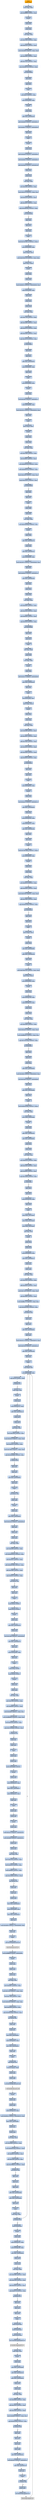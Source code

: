 digraph G {
node[shape=rectangle,style=filled,fillcolor=lightsteelblue,color=lightsteelblue]
bgcolor="transparent"
a0x00456ba1pushl_ebp[label="start\npushl %ebp",color="lightgrey",fillcolor="orange"];
a0x00456ba2movl_esp_ebp[label="0x00456ba2\nmovl %esp, %ebp"];
a0x00456ba4andl_0xfffffff8UINT8_esp[label="0x00456ba4\nandl $0xfffffff8<UINT8>, %esp"];
a0x00456ba7pushfl_[label="0x00456ba7\npushfl "];
a0x00456ba8pushl_ecx[label="0x00456ba8\npushl %ecx"];
a0x00456ba9pushl_eax[label="0x00456ba9\npushl %eax"];
a0x00456baaxorl_eax_eax[label="0x00456baa\nxorl %eax, %eax"];
a0x00456bacmovl_0x7593UINT32_eax[label="0x00456bac\nmovl $0x7593<UINT32>, %eax"];
a0x00456bb1subl_0x61a0UINT32_eax[label="0x00456bb1\nsubl $0x61a0<UINT32>, %eax"];
a0x00456bb6imull_0x4d96UINT32_eax_eax[label="0x00456bb6\nimull $0x4d96<UINT32>, %eax, %eax"];
a0x00456bbcsubl_0x5360UINT32_eax[label="0x00456bbc\nsubl $0x5360<UINT32>, %eax"];
a0x00456bc1addl_0x731bUINT32_eax[label="0x00456bc1\naddl $0x731b<UINT32>, %eax"];
a0x00456bc6cmpl_0x60bf71dUINT32_eax[label="0x00456bc6\ncmpl $0x60bf71d<UINT32>, %eax"];
a0x00456bcbjne_0x00456be2[label="0x00456bcb\njne 0x00456be2"];
a0x00456be2popl_eax[label="0x00456be2\npopl %eax"];
a0x00456be3popl_ecx[label="0x00456be3\npopl %ecx"];
a0x00456be4popfl_[label="0x00456be4\npopfl "];
a0x00456be5subl_0xacUINT32_esp[label="0x00456be5\nsubl $0xac<UINT32>, %esp"];
a0x00456bebmovl_0x0045d0e4_eax[label="0x00456beb\nmovl 0x0045d0e4, %eax"];
a0x00456bf0pushfl_[label="0x00456bf0\npushfl "];
a0x00456bf1pushl_eax[label="0x00456bf1\npushl %eax"];
a0x00456bf2addl_eax_0x0045b1f0[label="0x00456bf2\naddl %eax, 0x0045b1f0"];
a0x00456bf8addl_0x6e68UINT32_0x0045b014[label="0x00456bf8\naddl $0x6e68<UINT32>, 0x0045b014"];
a0x00456c02subl_0x6827UINT32_0x0045b058[label="0x00456c02\nsubl $0x6827<UINT32>, 0x0045b058"];
a0x00456c0cpopl_eax[label="0x00456c0c\npopl %eax"];
a0x00456c0dpopfl_[label="0x00456c0d\npopfl "];
a0x00456c0epushfl_[label="0x00456c0e\npushfl "];
a0x00456c0fpushl_eax[label="0x00456c0f\npushl %eax"];
a0x00456c10addl_0x6a3bUINT32_0x0045b0e4[label="0x00456c10\naddl $0x6a3b<UINT32>, 0x0045b0e4"];
a0x00456c1aaddl_0x59b1UINT32_0x0045b0c0[label="0x00456c1a\naddl $0x59b1<UINT32>, 0x0045b0c0"];
a0x00456c24addl_0x28e6UINT32_0x0045b188[label="0x00456c24\naddl $0x28e6<UINT32>, 0x0045b188"];
a0x00456c2epushl_ecx[label="0x00456c2e\npushl %ecx"];
a0x00456c2fpushl_eax[label="0x00456c2f\npushl %eax"];
a0x00456c30xorl_eax_eax[label="0x00456c30\nxorl %eax, %eax"];
a0x00456c32movl_0x19f2UINT32_eax[label="0x00456c32\nmovl $0x19f2<UINT32>, %eax"];
a0x00456c37imull_0x207fUINT32_eax_eax[label="0x00456c37\nimull $0x207f<UINT32>, %eax, %eax"];
a0x00456c3dsubl_0x2a1fUINT32_eax[label="0x00456c3d\nsubl $0x2a1f<UINT32>, %eax"];
a0x00456c42addl_0x1b87UINT32_eax[label="0x00456c42\naddl $0x1b87<UINT32>, %eax"];
a0x00456c47cmpl_0x34b0c6dUINT32_eax[label="0x00456c47\ncmpl $0x34b0c6d<UINT32>, %eax"];
a0x00456c4cjae_0x00456c80[label="0x00456c4c\njae 0x00456c80"];
a0x00456c80popl_eax[label="0x00456c80\npopl %eax"];
a0x00456c81popl_ecx[label="0x00456c81\npopl %ecx"];
a0x00456c82popl_eax[label="0x00456c82\npopl %eax"];
a0x00456c83popfl_[label="0x00456c83\npopfl "];
a0x00456c84addl_0x76576611UINT32_eax_[label="0x00456c84\naddl $0x76576611<UINT32>, (%eax)"];
a0x00456c8amovl_0x0045d0e4_eax[label="0x00456c8a\nmovl 0x0045d0e4, %eax"];
a0x00456c8fmovl_eax__ecx[label="0x00456c8f\nmovl (%eax), %ecx"];
a0x00456c91imull_0x87692124UINT32_ecx_ecx[label="0x00456c91\nimull $0x87692124<UINT32>, %ecx, %ecx"];
a0x00456c97movl_ecx_eax_[label="0x00456c97\nmovl %ecx, (%eax)"];
a0x00456c99pushfl_[label="0x00456c99\npushfl "];
a0x00456c9apushl_eax[label="0x00456c9a\npushl %eax"];
a0x00456c9bpushl_eax[label="0x00456c9b\npushl %eax"];
a0x00456c9cimull_0x6623UINT32_0x0045b038_eax[label="0x00456c9c\nimull $0x6623<UINT32>, 0x0045b038, %eax"];
a0x00456ca6imull_0x0045b0f4_eax[label="0x00456ca6\nimull 0x0045b0f4, %eax"];
a0x00456cadpopl_eax[label="0x00456cad\npopl %eax"];
a0x00456caepushl_ecx[label="0x00456cae\npushl %ecx"];
a0x00456cafpushl_eax[label="0x00456caf\npushl %eax"];
a0x00456cb0xorl_eax_eax[label="0x00456cb0\nxorl %eax, %eax"];
a0x00456cb2movl_0x77f4UINT32_eax[label="0x00456cb2\nmovl $0x77f4<UINT32>, %eax"];
a0x00456cb7addl_0x2a6bUINT32_eax[label="0x00456cb7\naddl $0x2a6b<UINT32>, %eax"];
a0x00456cbcaddl_0x5079UINT32_eax[label="0x00456cbc\naddl $0x5079<UINT32>, %eax"];
a0x00456cc1addl_0x529dUINT32_eax[label="0x00456cc1\naddl $0x529d<UINT32>, %eax"];
a0x00456cc6cmpl_0x15575UINT32_eax[label="0x00456cc6\ncmpl $0x15575<UINT32>, %eax"];
a0x00456ccbjl_0x00456d00[label="0x00456ccb\njl 0x00456d00"];
a0x00456d00popl_eax[label="0x00456d00\npopl %eax"];
a0x00456d01popl_ecx[label="0x00456d01\npopl %ecx"];
a0x00456d02addl_eax_0x0045b034[label="0x00456d02\naddl %eax, 0x0045b034"];
a0x00456d08imull_0x0045b0fc_eax[label="0x00456d08\nimull 0x0045b0fc, %eax"];
a0x00456d0fpopl_eax[label="0x00456d0f\npopl %eax"];
a0x00456d10popfl_[label="0x00456d10\npopfl "];
a0x00456d11movl_0x0045d0e4_ecx[label="0x00456d11\nmovl 0x0045d0e4, %ecx"];
a0x00456d17pushfl_[label="0x00456d17\npushfl "];
a0x00456d18pushl_eax[label="0x00456d18\npushl %eax"];
a0x00456d19subl_0x25f5UINT32_0x0045b1c4[label="0x00456d19\nsubl $0x25f5<UINT32>, 0x0045b1c4"];
a0x00456d23imull_0x0045b09c_eax[label="0x00456d23\nimull 0x0045b09c, %eax"];
a0x00456d2aimull_0x2022UINT32_0x0045b020_eax[label="0x00456d2a\nimull $0x2022<UINT32>, 0x0045b020, %eax"];
a0x00456d34popl_eax[label="0x00456d34\npopl %eax"];
a0x00456d35popfl_[label="0x00456d35\npopfl "];
a0x00456d36movl_ecx__eax[label="0x00456d36\nmovl (%ecx), %eax"];
a0x00456d38pushfl_[label="0x00456d38\npushfl "];
a0x00456d39pushl_ecx[label="0x00456d39\npushl %ecx"];
a0x00456d3apushl_eax[label="0x00456d3a\npushl %eax"];
a0x00456d3bxorl_eax_eax[label="0x00456d3b\nxorl %eax, %eax"];
a0x00456d3dmovl_0x74b6UINT32_eax[label="0x00456d3d\nmovl $0x74b6<UINT32>, %eax"];
a0x00456d42subl_0x5f8cUINT32_eax[label="0x00456d42\nsubl $0x5f8c<UINT32>, %eax"];
a0x00456d47subl_0x800015ceUINT32_eax[label="0x00456d47\nsubl $0x800015ce<UINT32>, %eax"];
a0x00456d4caddl_0x80000153UINT32_eax[label="0x00456d4c\naddl $0x80000153<UINT32>, %eax"];
a0x00456d51imull_0x41f9UINT32_eax_eax[label="0x00456d51\nimull $0x41f9<UINT32>, %eax, %eax"];
a0x00456d57cmpl_0x2d1937UINT32_eax[label="0x00456d57\ncmpl $0x2d1937<UINT32>, %eax"];
a0x00456d5cjle_0x00456d85[label="0x00456d5c\njle 0x00456d85"];
a0x00456d85popl_eax[label="0x00456d85\npopl %eax"];
a0x00456d86popl_ecx[label="0x00456d86\npopl %ecx"];
a0x00456d87popfl_[label="0x00456d87\npopfl "];
a0x00456d88pushl_ebx[label="0x00456d88\npushl %ebx"];
a0x00456d89pushl_esi[label="0x00456d89\npushl %esi"];
a0x00456d8axorl_edx_edx[label="0x00456d8a\nxorl %edx, %edx"];
a0x00456d8cmovl_0x32443564UINT32_esi[label="0x00456d8c\nmovl $0x32443564<UINT32>, %esi"];
a0x00456d91pushfl_[label="0x00456d91\npushfl "];
a0x00456d92pushl_eax[label="0x00456d92\npushl %eax"];
a0x00456d93subl_eax_0x0045b178[label="0x00456d93\nsubl %eax, 0x0045b178"];
a0x00456d99pushl_eax[label="0x00456d99\npushl %eax"];
a0x00456d9asubl_eax_0x0045b14c[label="0x00456d9a\nsubl %eax, 0x0045b14c"];
a0x00456da0imull_0x0045b0f0_eax[label="0x00456da0\nimull 0x0045b0f0, %eax"];
a0x00456da7imull_0x2597UINT32_0x0045b0a8_eax[label="0x00456da7\nimull $0x2597<UINT32>, 0x0045b0a8, %eax"];
a0x00456db1popl_eax[label="0x00456db1\npopl %eax"];
a0x00456db2addl_0x604cUINT32_0x0045b1e4[label="0x00456db2\naddl $0x604c<UINT32>, 0x0045b1e4"];
a0x00456dbcsubl_eax_0x0045b1b8[label="0x00456dbc\nsubl %eax, 0x0045b1b8"];
a0x00456dc2popl_eax[label="0x00456dc2\npopl %eax"];
a0x00456dc3pushl_ecx[label="0x00456dc3\npushl %ecx"];
a0x00456dc4pushl_eax[label="0x00456dc4\npushl %eax"];
a0x00456dc5xorl_eax_eax[label="0x00456dc5\nxorl %eax, %eax"];
a0x00456dc7movl_0x5e92UINT32_eax[label="0x00456dc7\nmovl $0x5e92<UINT32>, %eax"];
a0x00456dccaddl_0x424eUINT32_eax[label="0x00456dcc\naddl $0x424e<UINT32>, %eax"];
a0x00456dd1subl_0x6cbbUINT32_eax[label="0x00456dd1\nsubl $0x6cbb<UINT32>, %eax"];
a0x00456dd6cmpl_0x3425UINT32_eax[label="0x00456dd6\ncmpl $0x3425<UINT32>, %eax"];
a0x00456ddbjae_0x00456df9[label="0x00456ddb\njae 0x00456df9"];
a0x00456df9popl_eax[label="0x00456df9\npopl %eax"];
a0x00456dfapopl_ecx[label="0x00456dfa\npopl %ecx"];
a0x00456dfbpopfl_[label="0x00456dfb\npopfl "];
a0x00456dfcdivl_esi_eax[label="0x00456dfc\ndivl %esi, %eax"];
a0x00456dfepushl_edi[label="0x00456dfe\npushl %edi"];
a0x00456dffxorl_ebx_ebx[label="0x00456dff\nxorl %ebx, %ebx"];
a0x00456e01pushfl_[label="0x00456e01\npushfl "];
a0x00456e02pushl_eax[label="0x00456e02\npushl %eax"];
a0x00456e03addl_0x45c7UINT32_0x0045b098[label="0x00456e03\naddl $0x45c7<UINT32>, 0x0045b098"];
a0x00456e0dsubl_eax_0x0045b1f0[label="0x00456e0d\nsubl %eax, 0x0045b1f0"];
a0x00456e13popl_eax[label="0x00456e13\npopl %eax"];
a0x00456e14popfl_[label="0x00456e14\npopfl "];
a0x00456e15leal_0x44esp__edi[label="0x00456e15\nleal 0x44(%esp), %edi"];
a0x00456e19movl_eax_ecx_[label="0x00456e19\nmovl %eax, (%ecx)"];
a0x00456e1bpushfl_[label="0x00456e1b\npushfl "];
a0x00456e1cpushl_ecx[label="0x00456e1c\npushl %ecx"];
a0x00456e1dpushl_eax[label="0x00456e1d\npushl %eax"];
a0x00456e1exorl_eax_eax[label="0x00456e1e\nxorl %eax, %eax"];
a0x00456e20movl_0x50ffUINT32_eax[label="0x00456e20\nmovl $0x50ff<UINT32>, %eax"];
a0x00456e25subl_0x1881UINT32_eax[label="0x00456e25\nsubl $0x1881<UINT32>, %eax"];
a0x00456e2aaddl_0x70beUINT32_eax[label="0x00456e2a\naddl $0x70be<UINT32>, %eax"];
a0x00456e2fsubl_0x3a53UINT32_eax[label="0x00456e2f\nsubl $0x3a53<UINT32>, %eax"];
a0x00456e34subl_0x35bbUINT32_eax[label="0x00456e34\nsubl $0x35bb<UINT32>, %eax"];
a0x00456e39cmpl_0x392eUINT32_eax[label="0x00456e39\ncmpl $0x392e<UINT32>, %eax"];
a0x00456e3eje_0x00456e63[label="0x00456e3e\nje 0x00456e63"];
a0x00456e63popl_eax[label="0x00456e63\npopl %eax"];
a0x00456e64popl_ecx[label="0x00456e64\npopl %ecx"];
a0x00456e65popfl_[label="0x00456e65\npopfl "];
a0x00456e66movl_0x0045d0e4_eax[label="0x00456e66\nmovl 0x0045d0e4, %eax"];
a0x00456e6bpushfl_[label="0x00456e6b\npushfl "];
a0x00456e6cpushl_eax[label="0x00456e6c\npushl %eax"];
a0x00456e6dsubl_0x4ac2UINT32_0x0045b124[label="0x00456e6d\nsubl $0x4ac2<UINT32>, 0x0045b124"];
a0x00456e77subl_eax_0x0045b028[label="0x00456e77\nsubl %eax, 0x0045b028"];
a0x00456e7dpushl_eax[label="0x00456e7d\npushl %eax"];
a0x00456e7eimull_0x0045b180_eax[label="0x00456e7e\nimull 0x0045b180, %eax"];
a0x00456e85imull_0x0045b12c_eax[label="0x00456e85\nimull 0x0045b12c, %eax"];
a0x00456e8csubl_eax_0x0045b180[label="0x00456e8c\nsubl %eax, 0x0045b180"];
a0x00456e92popl_eax[label="0x00456e92\npopl %eax"];
a0x00456e93popl_eax[label="0x00456e93\npopl %eax"];
a0x00456e94popfl_[label="0x00456e94\npopfl "];
a0x00456e95addl_0x789788baUINT32_eax_[label="0x00456e95\naddl $0x789788ba<UINT32>, (%eax)"];
a0x00456e9bmovl_0x0045d0e4_eax[label="0x00456e9b\nmovl 0x0045d0e4, %eax"];
a0x00456ea0pushfl_[label="0x00456ea0\npushfl "];
a0x00456ea1pushl_ecx[label="0x00456ea1\npushl %ecx"];
a0x00456ea2pushl_eax[label="0x00456ea2\npushl %eax"];
a0x00456ea3xorl_eax_eax[label="0x00456ea3\nxorl %eax, %eax"];
a0x00456ea5movl_0x5814UINT32_eax[label="0x00456ea5\nmovl $0x5814<UINT32>, %eax"];
a0x00456eaaaddl_0x5e4bUINT32_eax[label="0x00456eaa\naddl $0x5e4b<UINT32>, %eax"];
a0x00456eafimull_0x6786UINT32_eax_eax[label="0x00456eaf\nimull $0x6786<UINT32>, %eax, %eax"];
a0x00456eb5addl_0x708aUINT32_eax[label="0x00456eb5\naddl $0x708a<UINT32>, %eax"];
a0x00456ebacmpl_0x49c01f44UINT32_eax[label="0x00456eba\ncmpl $0x49c01f44<UINT32>, %eax"];
a0x00456ebfjle_0x00456ef6[label="0x00456ebf\njle 0x00456ef6"];
a0x00456ef6popl_eax[label="0x00456ef6\npopl %eax"];
a0x00456ef7popl_ecx[label="0x00456ef7\npopl %ecx"];
a0x00456ef8popfl_[label="0x00456ef8\npopfl "];
a0x00456ef9movl_eax__ecx[label="0x00456ef9\nmovl (%eax), %ecx"];
a0x00456efbpushfl_[label="0x00456efb\npushfl "];
a0x00456efcpushl_eax[label="0x00456efc\npushl %eax"];
a0x00456efdsubl_eax_0x0045b080[label="0x00456efd\nsubl %eax, 0x0045b080"];
a0x00456f03addl_eax_0x0045b138[label="0x00456f03\naddl %eax, 0x0045b138"];
a0x00456f09popl_eax[label="0x00456f09\npopl %eax"];
a0x00456f0apopfl_[label="0x00456f0a\npopfl "];
a0x00456f0bimull_0xf7685765UINT32_ecx_ecx[label="0x00456f0b\nimull $0xf7685765<UINT32>, %ecx, %ecx"];
a0x00456f11movl_ecx_eax_[label="0x00456f11\nmovl %ecx, (%eax)"];
a0x00456f13movl_0x0045d0e4_eax[label="0x00456f13\nmovl 0x0045d0e4, %eax"];
a0x00456f18pushfl_[label="0x00456f18\npushfl "];
a0x00456f19pushl_eax[label="0x00456f19\npushl %eax"];
a0x00456f1aimull_0x0045b1d8_eax[label="0x00456f1a\nimull 0x0045b1d8, %eax"];
a0x00456f21imull_0x0045b178_eax[label="0x00456f21\nimull 0x0045b178, %eax"];
a0x00456f28pushl_ecx[label="0x00456f28\npushl %ecx"];
a0x00456f29pushl_eax[label="0x00456f29\npushl %eax"];
a0x00456f2axorl_eax_eax[label="0x00456f2a\nxorl %eax, %eax"];
a0x00456f2cmovl_0x1be6UINT32_eax[label="0x00456f2c\nmovl $0x1be6<UINT32>, %eax"];
a0x00456f31imull_0x5ea5UINT32_eax_eax[label="0x00456f31\nimull $0x5ea5<UINT32>, %eax, %eax"];
a0x00456f37imull_0xffffb65cUINT32_eax_eax[label="0x00456f37\nimull $0xffffb65c<UINT32>, %eax, %eax"];
a0x00456f3dcmpl_0x74c01e48UINT32_eax[label="0x00456f3d\ncmpl $0x74c01e48<UINT32>, %eax"];
a0x00456f42jb_0x00456f55[label="0x00456f42\njb 0x00456f55"];
a0x00456f55popl_eax[label="0x00456f55\npopl %eax"];
a0x00456f56popl_ecx[label="0x00456f56\npopl %ecx"];
a0x00456f57pushl_eax[label="0x00456f57\npushl %eax"];
a0x00456f58addl_eax_0x0045b0d4[label="0x00456f58\naddl %eax, 0x0045b0d4"];
a0x00456f5eimull_0x2fa6UINT32_0x0045b0c0_eax[label="0x00456f5e\nimull $0x2fa6<UINT32>, 0x0045b0c0, %eax"];
a0x00456f68subl_0x25adUINT32_0x0045b0d8[label="0x00456f68\nsubl $0x25ad<UINT32>, 0x0045b0d8"];
a0x00456f72popl_eax[label="0x00456f72\npopl %eax"];
a0x00456f73addl_eax_0x0045b060[label="0x00456f73\naddl %eax, 0x0045b060"];
a0x00456f79popl_eax[label="0x00456f79\npopl %eax"];
a0x00456f7apopfl_[label="0x00456f7a\npopfl "];
a0x00456f7baddl_0x96543266UINT32_eax_[label="0x00456f7b\naddl $0x96543266<UINT32>, (%eax)"];
a0x00456f81xorl_eax_eax[label="0x00456f81\nxorl %eax, %eax"];
a0x00456f83movl_ebx_0x40esp_[label="0x00456f83\nmovl %ebx, 0x40(%esp)"];
a0x00456f87pushfl_[label="0x00456f87\npushfl "];
a0x00456f88pushl_eax[label="0x00456f88\npushl %eax"];
a0x00456f89addl_eax_0x0045b19c[label="0x00456f89\naddl %eax, 0x0045b19c"];
a0x00456f8fsubl_eax_0x0045b00c[label="0x00456f8f\nsubl %eax, 0x0045b00c"];
a0x00456f95pushl_ecx[label="0x00456f95\npushl %ecx"];
a0x00456f96pushl_eax[label="0x00456f96\npushl %eax"];
a0x00456f97xorl_eax_eax[label="0x00456f97\nxorl %eax, %eax"];
a0x00456f99movl_0x8250UINT32_eax[label="0x00456f99\nmovl $0x8250<UINT32>, %eax"];
a0x00456f9eaddl_0x41beUINT32_eax[label="0x00456f9e\naddl $0x41be<UINT32>, %eax"];
a0x00456fa3addl_0x89fdUINT32_eax[label="0x00456fa3\naddl $0x89fd<UINT32>, %eax"];
a0x00456fa8cmpl_0x13e0bUINT32_eax[label="0x00456fa8\ncmpl $0x13e0b<UINT32>, %eax"];
a0x00456fadja_0x00456fe1[label="0x00456fad\nja 0x00456fe1"];
a0x00456fe1popl_eax[label="0x00456fe1\npopl %eax"];
a0x00456fe2popl_ecx[label="0x00456fe2\npopl %ecx"];
a0x00456fe3imull_0x0045b164_eax[label="0x00456fe3\nimull 0x0045b164, %eax"];
a0x00456feapopl_eax[label="0x00456fea\npopl %eax"];
a0x00456febpopfl_[label="0x00456feb\npopfl "];
a0x00456fecstosl_eax_es_edi_[label="0x00456fec\nstosl %eax, %es:(%edi)"];
a0x00456fedstosl_eax_es_edi_[label="0x00456fed\nstosl %eax, %es:(%edi)"];
a0x00456feestosl_eax_es_edi_[label="0x00456fee\nstosl %eax, %es:(%edi)"];
a0x00456fefxorl_esi_esi[label="0x00456fef\nxorl %esi, %esi"];
a0x00456ff1pushfl_[label="0x00456ff1\npushfl "];
a0x00456ff2pushl_eax[label="0x00456ff2\npushl %eax"];
a0x00456ff3pushl_eax[label="0x00456ff3\npushl %eax"];
a0x00456ff4imull_0x0045b018_eax[label="0x00456ff4\nimull 0x0045b018, %eax"];
a0x00456ffbsubl_eax_0x0045b1cc[label="0x00456ffb\nsubl %eax, 0x0045b1cc"];
a0x00457001pushl_ecx[label="0x00457001\npushl %ecx"];
a0x00457002pushl_eax[label="0x00457002\npushl %eax"];
a0x00457003xorl_eax_eax[label="0x00457003\nxorl %eax, %eax"];
a0x00457005movl_0x194cUINT32_eax[label="0x00457005\nmovl $0x194c<UINT32>, %eax"];
a0x0045700aaddl_0x403eUINT32_eax[label="0x0045700a\naddl $0x403e<UINT32>, %eax"];
a0x0045700fimull_0x7100UINT32_eax_eax[label="0x0045700f\nimull $0x7100<UINT32>, %eax, %eax"];
a0x00457015subl_0x19d0UINT32_eax[label="0x00457015\nsubl $0x19d0<UINT32>, %eax"];
a0x0045701aimull_0xffffcc77UINT32_eax_eax[label="0x0045701a\nimull $0xffffcc77<UINT32>, %eax, %eax"];
a0x00457020cmpl_0x30ea1650UINT32_eax[label="0x00457020\ncmpl $0x30ea1650<UINT32>, %eax"];
a0x00457025jbe_0x00457050[label="0x00457025\njbe 0x00457050"];
a0x00457050popl_eax[label="0x00457050\npopl %eax"];
a0x00457051popl_ecx[label="0x00457051\npopl %ecx"];
a0x00457052subl_eax_0x0045b034[label="0x00457052\nsubl %eax, 0x0045b034"];
a0x00457058popl_eax[label="0x00457058\npopl %eax"];
a0x00457059imull_0x4412UINT32_0x0045b070_eax[label="0x00457059\nimull $0x4412<UINT32>, 0x0045b070, %eax"];
a0x00457063addl_0x8764UINT32_0x0045b14c[label="0x00457063\naddl $0x8764<UINT32>, 0x0045b14c"];
a0x0045706dsubl_eax_0x0045b168[label="0x0045706d\nsubl %eax, 0x0045b168"];
a0x00457073popl_eax[label="0x00457073\npopl %eax"];
a0x00457074popfl_[label="0x00457074\npopfl "];
a0x00457075jmp_0x004575bd[label="0x00457075\njmp 0x004575bd"];
a0x004575bdmovl_0x0045d0dc_eax[label="0x004575bd\nmovl 0x0045d0dc, %eax"];
a0x004575c2cmpl_0x16UINT8_eax[label="0x004575c2\ncmpl $0x16<UINT8>, %eax"];
a0x004575c5ja_0x0045707a[label="0x004575c5\nja 0x0045707a"];
a0x0045707acmpl_ebx_esi[label="0x0045707a\ncmpl %ebx, %esi"];
a0x0045707cpushfl_[label="0x0045707c\npushfl "];
a0x0045707dpushl_eax[label="0x0045707d\npushl %eax"];
a0x0045707eimull_0x0045b1ac_eax[label="0x0045707e\nimull 0x0045b1ac, %eax"];
a0x00457085addl_eax_0x0045b12c[label="0x00457085\naddl %eax, 0x0045b12c"];
a0x0045708bpushl_ecx[label="0x0045708b\npushl %ecx"];
a0x0045708cpushl_eax[label="0x0045708c\npushl %eax"];
a0x0045708dxorl_eax_eax[label="0x0045708d\nxorl %eax, %eax"];
a0x0045708fmovl_0x194bUINT32_eax[label="0x0045708f\nmovl $0x194b<UINT32>, %eax"];
a0x00457094imull_0x3d1fUINT32_eax_eax[label="0x00457094\nimull $0x3d1f<UINT32>, %eax, %eax"];
a0x0045709asubl_0x42e1UINT32_eax[label="0x0045709a\nsubl $0x42e1<UINT32>, %eax"];
a0x0045709fimull_0x7bbeUINT32_eax_eax[label="0x0045709f\nimull $0x7bbe<UINT32>, %eax, %eax"];
a0x004570a5cmpl_0x20eada98UINT32_eax[label="0x004570a5\ncmpl $0x20eada98<UINT32>, %eax"];
a0x004570aajl_0x004570d4[label="0x004570aa\njl 0x004570d4"];
a0x004570d4popl_eax[label="0x004570d4\npopl %eax"];
a0x004570d5popl_ecx[label="0x004570d5\npopl %ecx"];
a0x004570d6subl_eax_0x0045b044[label="0x004570d6\nsubl %eax, 0x0045b044"];
a0x004570dcpopl_eax[label="0x004570dc\npopl %eax"];
a0x004570ddpopfl_[label="0x004570dd\npopfl "];
a0x004570dejne_0x00457180[label="0x004570de\njne 0x00457180"];
a0x00457180pushl_ebx[label="0x00457180\npushl %ebx"];
a0x00457181pushfl_[label="0x00457181\npushfl "];
a0x00457182pushl_eax[label="0x00457182\npushl %eax"];
a0x00457183subl_eax_0x0045b0c0[label="0x00457183\nsubl %eax, 0x0045b0c0"];
a0x00457189addl_0x425aUINT32_0x0045b0a4[label="0x00457189\naddl $0x425a<UINT32>, 0x0045b0a4"];
a0x00457193popl_eax[label="0x00457193\npopl %eax"];
a0x00457194pushl_ecx[label="0x00457194\npushl %ecx"];
a0x00457195pushl_eax[label="0x00457195\npushl %eax"];
a0x00457196xorl_eax_eax[label="0x00457196\nxorl %eax, %eax"];
a0x00457198movl_0x33f6UINT32_eax[label="0x00457198\nmovl $0x33f6<UINT32>, %eax"];
a0x0045719dsubl_0x80003410UINT32_eax[label="0x0045719d\nsubl $0x80003410<UINT32>, %eax"];
a0x004571a2subl_0x1631UINT32_eax[label="0x004571a2\nsubl $0x1631<UINT32>, %eax"];
a0x004571a7addl_0x800016feUINT32_eax[label="0x004571a7\naddl $0x800016fe<UINT32>, %eax"];
a0x004571acaddl_0x7b9eUINT32_eax[label="0x004571ac\naddl $0x7b9e<UINT32>, %eax"];
a0x004571b1cmpl_0x6c51UINT32_eax[label="0x004571b1\ncmpl $0x6c51<UINT32>, %eax"];
a0x004571b6jne_0x004571ea[label="0x004571b6\njne 0x004571ea"];
a0x004571eapopl_eax[label="0x004571ea\npopl %eax"];
a0x004571ebpopl_ecx[label="0x004571eb\npopl %ecx"];
a0x004571ecpopfl_[label="0x004571ec\npopfl "];
a0x004571edpushl_0x32UINT8[label="0x004571ed\npushl $0x32<UINT8>"];
a0x004571efpushl_0x16UINT8[label="0x004571ef\npushl $0x16<UINT8>"];
a0x004571f1pushfl_[label="0x004571f1\npushfl "];
a0x004571f2pushl_eax[label="0x004571f2\npushl %eax"];
a0x004571f3subl_eax_0x0045b118[label="0x004571f3\nsubl %eax, 0x0045b118"];
a0x004571f9pushl_eax[label="0x004571f9\npushl %eax"];
a0x004571fasubl_0x14b6UINT32_0x0045b090[label="0x004571fa\nsubl $0x14b6<UINT32>, 0x0045b090"];
a0x00457204subl_eax_0x0045b178[label="0x00457204\nsubl %eax, 0x0045b178"];
a0x0045720apopl_eax[label="0x0045720a\npopl %eax"];
a0x0045720bimull_0x0045b0f0_eax[label="0x0045720b\nimull 0x0045b0f0, %eax"];
a0x00457212popl_eax[label="0x00457212\npopl %eax"];
a0x00457213popfl_[label="0x00457213\npopfl "];
a0x00457214pushl_0xbUINT8[label="0x00457214\npushl $0xb<UINT8>"];
a0x00457216pushl_0x26UINT8[label="0x00457216\npushl $0x26<UINT8>"];
a0x00457218pushfl_[label="0x00457218\npushfl "];
a0x00457219pushl_ecx[label="0x00457219\npushl %ecx"];
a0x0045721apushl_eax[label="0x0045721a\npushl %eax"];
a0x0045721bxorl_eax_eax[label="0x0045721b\nxorl %eax, %eax"];
a0x0045721dmovl_0x70f3UINT32_eax[label="0x0045721d\nmovl $0x70f3<UINT32>, %eax"];
a0x00457222subl_0x6460UINT32_eax[label="0x00457222\nsubl $0x6460<UINT32>, %eax"];
a0x00457227imull_0x46dfUINT32_eax_eax[label="0x00457227\nimull $0x46df<UINT32>, %eax, %eax"];
a0x0045722dimull_0xffff9662UINT32_eax_eax[label="0x0045722d\nimull $0xffff9662<UINT32>, %eax, %eax"];
a0x00457233subl_0x814dUINT32_eax[label="0x00457233\nsubl $0x814d<UINT32>, %eax"];
a0x00457238cmpl_0x57629dadUINT32_eax[label="0x00457238\ncmpl $0x57629dad<UINT32>, %eax"];
a0x0045723dja_0x0045727a[label="0x0045723d\nja 0x0045727a"];
a0x0045727apopl_eax[label="0x0045727a\npopl %eax"];
a0x0045727bpopl_ecx[label="0x0045727b\npopl %ecx"];
a0x0045727cpopfl_[label="0x0045727c\npopfl "];
a0x0045727dpushl_ebx[label="0x0045727d\npushl %ebx"];
a0x0045727epushl_ebx[label="0x0045727e\npushl %ebx"];
a0x0045727fpushl_0x44e0fbUINT32[label="0x0045727f\npushl $0x44e0fb<UINT32>"];
a0x00457284pushfl_[label="0x00457284\npushfl "];
a0x00457285pushl_eax[label="0x00457285\npushl %eax"];
a0x00457286imull_0x0045b14c_eax[label="0x00457286\nimull 0x0045b14c, %eax"];
a0x0045728daddl_eax_0x0045b078[label="0x0045728d\naddl %eax, 0x0045b078"];
a0x00457293imull_0x0045b14c_eax[label="0x00457293\nimull 0x0045b14c, %eax"];
a0x0045729apopl_eax[label="0x0045729a\npopl %eax"];
a0x0045729bpopfl_[label="0x0045729b\npopfl "];
a0x0045729cpushl_ebx[label="0x0045729c\npushl %ebx"];
a0x0045729dpushl_esi[label="0x0045729d\npushl %esi"];
a0x0045729epushfl_[label="0x0045729e\npushfl "];
a0x0045729fpushl_eax[label="0x0045729f\npushl %eax"];
a0x004572a0addl_0x5a22UINT32_0x0045b158[label="0x004572a0\naddl $0x5a22<UINT32>, 0x0045b158"];
a0x004572aaaddl_0x5b89UINT32_0x0045b14c[label="0x004572aa\naddl $0x5b89<UINT32>, 0x0045b14c"];
a0x004572b4pushl_ecx[label="0x004572b4\npushl %ecx"];
a0x004572b5pushl_eax[label="0x004572b5\npushl %eax"];
a0x004572b6xorl_eax_eax[label="0x004572b6\nxorl %eax, %eax"];
a0x004572b8movl_0x5784UINT32_eax[label="0x004572b8\nmovl $0x5784<UINT32>, %eax"];
a0x004572bdaddl_0x3e23UINT32_eax[label="0x004572bd\naddl $0x3e23<UINT32>, %eax"];
a0x004572c2addl_0x88dfUINT32_eax[label="0x004572c2\naddl $0x88df<UINT32>, %eax"];
a0x004572c7cmpl_0x10e86UINT32_eax[label="0x004572c7\ncmpl $0x10e86<UINT32>, %eax"];
a0x004572ccjne_0x004572e0[label="0x004572cc\njne 0x004572e0"];
a0x004572e0popl_eax[label="0x004572e0\npopl %eax"];
a0x004572e1popl_ecx[label="0x004572e1\npopl %ecx"];
a0x004572e2pushl_eax[label="0x004572e2\npushl %eax"];
a0x004572e3subl_eax_0x0045b1b8[label="0x004572e3\nsubl %eax, 0x0045b1b8"];
a0x004572e9imull_0x0045b0f8_eax[label="0x004572e9\nimull 0x0045b0f8, %eax"];
a0x004572f0subl_eax_0x0045b1a0[label="0x004572f0\nsubl %eax, 0x0045b1a0"];
a0x004572f6popl_eax[label="0x004572f6\npopl %eax"];
a0x004572f7imull_0x4d95UINT32_0x0045b060_eax[label="0x004572f7\nimull $0x4d95<UINT32>, 0x0045b060, %eax"];
a0x00457301popl_eax[label="0x00457301\npopl %eax"];
a0x00457302popfl_[label="0x00457302\npopfl "];
a0x00457303call_DrawStateW_user32_dll[label="0x00457303\ncall DrawStateW@user32.dll"];
DrawStateW_user32_dll[label="DrawStateW@user32.dll",color="lightgrey",fillcolor="lightgrey"];
a0x00457309addl_0xffffffedUINT8_0x0045d0dc[label="0x00457309\naddl $0xffffffed<UINT8>, 0x0045d0dc"];
a0x00457310pushfl_[label="0x00457310\npushfl "];
a0x00457311pushl_eax[label="0x00457311\npushl %eax"];
a0x00457312pushl_ecx[label="0x00457312\npushl %ecx"];
a0x00457313pushl_eax[label="0x00457313\npushl %eax"];
a0x00457314xorl_eax_eax[label="0x00457314\nxorl %eax, %eax"];
a0x00457316movl_0x49b7UINT32_eax[label="0x00457316\nmovl $0x49b7<UINT32>, %eax"];
a0x0045731bimull_0x7c0eUINT32_eax_eax[label="0x0045731b\nimull $0x7c0e<UINT32>, %eax, %eax"];
a0x00457321subl_0x7786UINT32_eax[label="0x00457321\nsubl $0x7786<UINT32>, %eax"];
a0x00457326imull_0x628dUINT32_eax_eax[label="0x00457326\nimull $0x628d<UINT32>, %eax, %eax"];
a0x0045732caddl_0x8289UINT32_eax[label="0x0045732c\naddl $0x8289<UINT32>, %eax"];
a0x00457331cmpl_0x308ce2d5UINT32_eax[label="0x00457331\ncmpl $0x308ce2d5<UINT32>, %eax"];
a0x00457336jae_0x0045736e[label="0x00457336\njae 0x0045736e"];
a0x0045736epopl_eax[label="0x0045736e\npopl %eax"];
a0x0045736fpopl_ecx[label="0x0045736f\npopl %ecx"];
a0x00457370subl_eax_0x0045b0a0[label="0x00457370\nsubl %eax, 0x0045b0a0"];
a0x00457376imull_0x0045b008_eax[label="0x00457376\nimull 0x0045b008, %eax"];
a0x0045737dsubl_eax_0x0045b028[label="0x0045737d\nsubl %eax, 0x0045b028"];
a0x00457383popl_eax[label="0x00457383\npopl %eax"];
a0x00457384popfl_[label="0x00457384\npopfl "];
a0x00457385jmp_0x0045744d[label="0x00457385\njmp 0x0045744d"];
a0x0045744dleal_0x1cesp__eax[label="0x0045744d\nleal 0x1c(%esp), %eax"];
a0x00457451pushl_eax[label="0x00457451\npushl %eax"];
a0x00457452pushl_ebx[label="0x00457452\npushl %ebx"];
a0x00457453call_GetClientRect_user32_dll[label="0x00457453\ncall GetClientRect@user32.dll"];
GetClientRect_user32_dll[label="GetClientRect@user32.dll",color="lightgrey",fillcolor="lightgrey"];
a0x00457459pushfl_[label="0x00457459\npushfl "];
a0x0045745apushl_eax[label="0x0045745a\npushl %eax"];
a0x0045745bpushl_eax[label="0x0045745b\npushl %eax"];
a0x0045745cimull_0x0045b140_eax[label="0x0045745c\nimull 0x0045b140, %eax"];
a0x00457463imull_0x885eUINT32_0x0045b070_eax[label="0x00457463\nimull $0x885e<UINT32>, 0x0045b070, %eax"];
a0x0045746daddl_eax_0x0045b08c[label="0x0045746d\naddl %eax, 0x0045b08c"];
a0x00457473pushl_ecx[label="0x00457473\npushl %ecx"];
a0x00457474pushl_eax[label="0x00457474\npushl %eax"];
a0x00457475xorl_eax_eax[label="0x00457475\nxorl %eax, %eax"];
a0x00457477movl_0x2bb9UINT32_eax[label="0x00457477\nmovl $0x2bb9<UINT32>, %eax"];
a0x0045747csubl_0x80002c9eUINT32_eax[label="0x0045747c\nsubl $0x80002c9e<UINT32>, %eax"];
a0x00457481subl_0x89c5UINT32_eax[label="0x00457481\nsubl $0x89c5<UINT32>, %eax"];
a0x00457486subl_0x1a9fUINT32_eax[label="0x00457486\nsubl $0x1a9f<UINT32>, %eax"];
a0x0045748bcmpl_0x7fff4ab7UINT32_eax[label="0x0045748b\ncmpl $0x7fff4ab7<UINT32>, %eax"];
a0x00457490jne_0x004574c0[label="0x00457490\njne 0x004574c0"];
a0x004574c0popl_eax[label="0x004574c0\npopl %eax"];
a0x004574c1popl_ecx[label="0x004574c1\npopl %ecx"];
a0x004574c2popl_eax[label="0x004574c2\npopl %eax"];
a0x004574c3addl_eax_0x0045b0d8[label="0x004574c3\naddl %eax, 0x0045b0d8"];
a0x004574c9addl_eax_0x0045b0bc[label="0x004574c9\naddl %eax, 0x0045b0bc"];
a0x004574cfpopl_eax[label="0x004574cf\npopl %eax"];
a0x004574d0popfl_[label="0x004574d0\npopfl "];
a0x004574d1testl_eax_eax[label="0x004574d1\ntestl %eax, %eax"];
a0x004574d3je_0x004575bd[label="0x004574d3\nje 0x004575bd"];
a0x004574d9pushl_0x28esp_[label="0x004574d9\npushl 0x28(%esp)"];
a0x004574ddpushfl_[label="0x004574dd\npushfl "];
a0x004574depushl_eax[label="0x004574de\npushl %eax"];
a0x004574dfimull_0x0045b15c_eax[label="0x004574df\nimull 0x0045b15c, %eax"];
a0x004574e6imull_0x0045b168_eax[label="0x004574e6\nimull 0x0045b168, %eax"];
a0x004574edsubl_eax_0x0045b054[label="0x004574ed\nsubl %eax, 0x0045b054"];
a0x004574f3pushl_ecx[label="0x004574f3\npushl %ecx"];
a0x004574f4pushl_eax[label="0x004574f4\npushl %eax"];
a0x004574f5xorl_eax_eax[label="0x004574f5\nxorl %eax, %eax"];
a0x004574f7movl_0x33fbUINT32_eax[label="0x004574f7\nmovl $0x33fb<UINT32>, %eax"];
a0x004574fcaddl_0x61d9UINT32_eax[label="0x004574fc\naddl $0x61d9<UINT32>, %eax"];
a0x00457501addl_0x2fa0UINT32_eax[label="0x00457501\naddl $0x2fa0<UINT32>, %eax"];
a0x00457506cmpl_0xb574UINT32_eax[label="0x00457506\ncmpl $0xb574<UINT32>, %eax"];
a0x0045750bja_0x00457537[label="0x0045750b\nja 0x00457537"];
a0x00457537popl_eax[label="0x00457537\npopl %eax"];
a0x00457538popl_ecx[label="0x00457538\npopl %ecx"];
a0x00457539popl_eax[label="0x00457539\npopl %eax"];
a0x0045753apopfl_[label="0x0045753a\npopfl "];
a0x0045753bpushl_0x28esp_[label="0x0045753b\npushl 0x28(%esp)"];
a0x0045753fpushl_0x28esp_[label="0x0045753f\npushl 0x28(%esp)"];
a0x00457543pushl_0x28esp_[label="0x00457543\npushl 0x28(%esp)"];
a0x00457547call_CreateRectRgn_gdi32_dll[label="0x00457547\ncall CreateRectRgn@gdi32.dll"];
CreateRectRgn_gdi32_dll[label="CreateRectRgn@gdi32.dll",color="lightgrey",fillcolor="lightgrey"];
a0x0045754dcmpl_ebx_eax[label="0x0045754d\ncmpl %ebx, %eax"];
a0x0045754fpushfl_[label="0x0045754f\npushfl "];
a0x00457550pushl_eax[label="0x00457550\npushl %eax"];
a0x00457551subl_eax_0x0045b0f8[label="0x00457551\nsubl %eax, 0x0045b0f8"];
a0x00457557subl_eax_0x0045b10c[label="0x00457557\nsubl %eax, 0x0045b10c"];
a0x0045755daddl_eax_0x0045b024[label="0x0045755d\naddl %eax, 0x0045b024"];
a0x00457563pushl_ecx[label="0x00457563\npushl %ecx"];
a0x00457564pushl_eax[label="0x00457564\npushl %eax"];
a0x00457565xorl_eax_eax[label="0x00457565\nxorl %eax, %eax"];
a0x00457567movl_0x3dbdUINT32_eax[label="0x00457567\nmovl $0x3dbd<UINT32>, %eax"];
a0x0045756caddl_0x78a1UINT32_eax[label="0x0045756c\naddl $0x78a1<UINT32>, %eax"];
a0x00457571addl_0x23e8UINT32_eax[label="0x00457571\naddl $0x23e8<UINT32>, %eax"];
a0x00457576imull_0x6f9dUINT32_eax_eax[label="0x00457576\nimull $0x6f9d<UINT32>, %eax, %eax"];
a0x0045757ccmpl_0x5f2a26eeUINT32_eax[label="0x0045757c\ncmpl $0x5f2a26ee<UINT32>, %eax"];
a0x00457581ja_0x00457598[label="0x00457581\nja 0x00457598"];
a0x00457598popl_eax[label="0x00457598\npopl %eax"];
a0x00457599popl_ecx[label="0x00457599\npopl %ecx"];
a0x0045759apopl_eax[label="0x0045759a\npopl %eax"];
a0x0045759bpushl_eax[label="0x0045759b\npushl %eax"];
a0x0045759csubl_eax_0x0045b14c[label="0x0045759c\nsubl %eax, 0x0045b14c"];
a0x004575a2addl_0x3cf3UINT32_0x0045b1dc[label="0x004575a2\naddl $0x3cf3<UINT32>, 0x0045b1dc"];
a0x004575acaddl_eax_0x0045b1c8[label="0x004575ac\naddl %eax, 0x0045b1c8"];
a0x004575b2popl_eax[label="0x004575b2\npopl %eax"];
a0x004575b3popfl_[label="0x004575b3\npopfl "];
a0x004575b4je_0x004575bd[label="0x004575b4\nje 0x004575bd"];
a0x004575b6pushl_eax[label="0x004575b6\npushl %eax"];
a0x004575b7call_DeleteObject_gdi32_dll[label="0x004575b7\ncall DeleteObject@gdi32.dll"];
DeleteObject_gdi32_dll[label="DeleteObject@gdi32.dll",color="lightgrey",fillcolor="lightgrey"];
a0x00456ba1pushl_ebp -> a0x00456ba2movl_esp_ebp [color="#000000"];
a0x00456ba2movl_esp_ebp -> a0x00456ba4andl_0xfffffff8UINT8_esp [color="#000000"];
a0x00456ba4andl_0xfffffff8UINT8_esp -> a0x00456ba7pushfl_ [color="#000000"];
a0x00456ba7pushfl_ -> a0x00456ba8pushl_ecx [color="#000000"];
a0x00456ba8pushl_ecx -> a0x00456ba9pushl_eax [color="#000000"];
a0x00456ba9pushl_eax -> a0x00456baaxorl_eax_eax [color="#000000"];
a0x00456baaxorl_eax_eax -> a0x00456bacmovl_0x7593UINT32_eax [color="#000000"];
a0x00456bacmovl_0x7593UINT32_eax -> a0x00456bb1subl_0x61a0UINT32_eax [color="#000000"];
a0x00456bb1subl_0x61a0UINT32_eax -> a0x00456bb6imull_0x4d96UINT32_eax_eax [color="#000000"];
a0x00456bb6imull_0x4d96UINT32_eax_eax -> a0x00456bbcsubl_0x5360UINT32_eax [color="#000000"];
a0x00456bbcsubl_0x5360UINT32_eax -> a0x00456bc1addl_0x731bUINT32_eax [color="#000000"];
a0x00456bc1addl_0x731bUINT32_eax -> a0x00456bc6cmpl_0x60bf71dUINT32_eax [color="#000000"];
a0x00456bc6cmpl_0x60bf71dUINT32_eax -> a0x00456bcbjne_0x00456be2 [color="#000000"];
a0x00456bcbjne_0x00456be2 -> a0x00456be2popl_eax [color="#000000",label="T"];
a0x00456be2popl_eax -> a0x00456be3popl_ecx [color="#000000"];
a0x00456be3popl_ecx -> a0x00456be4popfl_ [color="#000000"];
a0x00456be4popfl_ -> a0x00456be5subl_0xacUINT32_esp [color="#000000"];
a0x00456be5subl_0xacUINT32_esp -> a0x00456bebmovl_0x0045d0e4_eax [color="#000000"];
a0x00456bebmovl_0x0045d0e4_eax -> a0x00456bf0pushfl_ [color="#000000"];
a0x00456bf0pushfl_ -> a0x00456bf1pushl_eax [color="#000000"];
a0x00456bf1pushl_eax -> a0x00456bf2addl_eax_0x0045b1f0 [color="#000000"];
a0x00456bf2addl_eax_0x0045b1f0 -> a0x00456bf8addl_0x6e68UINT32_0x0045b014 [color="#000000"];
a0x00456bf8addl_0x6e68UINT32_0x0045b014 -> a0x00456c02subl_0x6827UINT32_0x0045b058 [color="#000000"];
a0x00456c02subl_0x6827UINT32_0x0045b058 -> a0x00456c0cpopl_eax [color="#000000"];
a0x00456c0cpopl_eax -> a0x00456c0dpopfl_ [color="#000000"];
a0x00456c0dpopfl_ -> a0x00456c0epushfl_ [color="#000000"];
a0x00456c0epushfl_ -> a0x00456c0fpushl_eax [color="#000000"];
a0x00456c0fpushl_eax -> a0x00456c10addl_0x6a3bUINT32_0x0045b0e4 [color="#000000"];
a0x00456c10addl_0x6a3bUINT32_0x0045b0e4 -> a0x00456c1aaddl_0x59b1UINT32_0x0045b0c0 [color="#000000"];
a0x00456c1aaddl_0x59b1UINT32_0x0045b0c0 -> a0x00456c24addl_0x28e6UINT32_0x0045b188 [color="#000000"];
a0x00456c24addl_0x28e6UINT32_0x0045b188 -> a0x00456c2epushl_ecx [color="#000000"];
a0x00456c2epushl_ecx -> a0x00456c2fpushl_eax [color="#000000"];
a0x00456c2fpushl_eax -> a0x00456c30xorl_eax_eax [color="#000000"];
a0x00456c30xorl_eax_eax -> a0x00456c32movl_0x19f2UINT32_eax [color="#000000"];
a0x00456c32movl_0x19f2UINT32_eax -> a0x00456c37imull_0x207fUINT32_eax_eax [color="#000000"];
a0x00456c37imull_0x207fUINT32_eax_eax -> a0x00456c3dsubl_0x2a1fUINT32_eax [color="#000000"];
a0x00456c3dsubl_0x2a1fUINT32_eax -> a0x00456c42addl_0x1b87UINT32_eax [color="#000000"];
a0x00456c42addl_0x1b87UINT32_eax -> a0x00456c47cmpl_0x34b0c6dUINT32_eax [color="#000000"];
a0x00456c47cmpl_0x34b0c6dUINT32_eax -> a0x00456c4cjae_0x00456c80 [color="#000000"];
a0x00456c4cjae_0x00456c80 -> a0x00456c80popl_eax [color="#000000",label="T"];
a0x00456c80popl_eax -> a0x00456c81popl_ecx [color="#000000"];
a0x00456c81popl_ecx -> a0x00456c82popl_eax [color="#000000"];
a0x00456c82popl_eax -> a0x00456c83popfl_ [color="#000000"];
a0x00456c83popfl_ -> a0x00456c84addl_0x76576611UINT32_eax_ [color="#000000"];
a0x00456c84addl_0x76576611UINT32_eax_ -> a0x00456c8amovl_0x0045d0e4_eax [color="#000000"];
a0x00456c8amovl_0x0045d0e4_eax -> a0x00456c8fmovl_eax__ecx [color="#000000"];
a0x00456c8fmovl_eax__ecx -> a0x00456c91imull_0x87692124UINT32_ecx_ecx [color="#000000"];
a0x00456c91imull_0x87692124UINT32_ecx_ecx -> a0x00456c97movl_ecx_eax_ [color="#000000"];
a0x00456c97movl_ecx_eax_ -> a0x00456c99pushfl_ [color="#000000"];
a0x00456c99pushfl_ -> a0x00456c9apushl_eax [color="#000000"];
a0x00456c9apushl_eax -> a0x00456c9bpushl_eax [color="#000000"];
a0x00456c9bpushl_eax -> a0x00456c9cimull_0x6623UINT32_0x0045b038_eax [color="#000000"];
a0x00456c9cimull_0x6623UINT32_0x0045b038_eax -> a0x00456ca6imull_0x0045b0f4_eax [color="#000000"];
a0x00456ca6imull_0x0045b0f4_eax -> a0x00456cadpopl_eax [color="#000000"];
a0x00456cadpopl_eax -> a0x00456caepushl_ecx [color="#000000"];
a0x00456caepushl_ecx -> a0x00456cafpushl_eax [color="#000000"];
a0x00456cafpushl_eax -> a0x00456cb0xorl_eax_eax [color="#000000"];
a0x00456cb0xorl_eax_eax -> a0x00456cb2movl_0x77f4UINT32_eax [color="#000000"];
a0x00456cb2movl_0x77f4UINT32_eax -> a0x00456cb7addl_0x2a6bUINT32_eax [color="#000000"];
a0x00456cb7addl_0x2a6bUINT32_eax -> a0x00456cbcaddl_0x5079UINT32_eax [color="#000000"];
a0x00456cbcaddl_0x5079UINT32_eax -> a0x00456cc1addl_0x529dUINT32_eax [color="#000000"];
a0x00456cc1addl_0x529dUINT32_eax -> a0x00456cc6cmpl_0x15575UINT32_eax [color="#000000"];
a0x00456cc6cmpl_0x15575UINT32_eax -> a0x00456ccbjl_0x00456d00 [color="#000000"];
a0x00456ccbjl_0x00456d00 -> a0x00456d00popl_eax [color="#000000",label="T"];
a0x00456d00popl_eax -> a0x00456d01popl_ecx [color="#000000"];
a0x00456d01popl_ecx -> a0x00456d02addl_eax_0x0045b034 [color="#000000"];
a0x00456d02addl_eax_0x0045b034 -> a0x00456d08imull_0x0045b0fc_eax [color="#000000"];
a0x00456d08imull_0x0045b0fc_eax -> a0x00456d0fpopl_eax [color="#000000"];
a0x00456d0fpopl_eax -> a0x00456d10popfl_ [color="#000000"];
a0x00456d10popfl_ -> a0x00456d11movl_0x0045d0e4_ecx [color="#000000"];
a0x00456d11movl_0x0045d0e4_ecx -> a0x00456d17pushfl_ [color="#000000"];
a0x00456d17pushfl_ -> a0x00456d18pushl_eax [color="#000000"];
a0x00456d18pushl_eax -> a0x00456d19subl_0x25f5UINT32_0x0045b1c4 [color="#000000"];
a0x00456d19subl_0x25f5UINT32_0x0045b1c4 -> a0x00456d23imull_0x0045b09c_eax [color="#000000"];
a0x00456d23imull_0x0045b09c_eax -> a0x00456d2aimull_0x2022UINT32_0x0045b020_eax [color="#000000"];
a0x00456d2aimull_0x2022UINT32_0x0045b020_eax -> a0x00456d34popl_eax [color="#000000"];
a0x00456d34popl_eax -> a0x00456d35popfl_ [color="#000000"];
a0x00456d35popfl_ -> a0x00456d36movl_ecx__eax [color="#000000"];
a0x00456d36movl_ecx__eax -> a0x00456d38pushfl_ [color="#000000"];
a0x00456d38pushfl_ -> a0x00456d39pushl_ecx [color="#000000"];
a0x00456d39pushl_ecx -> a0x00456d3apushl_eax [color="#000000"];
a0x00456d3apushl_eax -> a0x00456d3bxorl_eax_eax [color="#000000"];
a0x00456d3bxorl_eax_eax -> a0x00456d3dmovl_0x74b6UINT32_eax [color="#000000"];
a0x00456d3dmovl_0x74b6UINT32_eax -> a0x00456d42subl_0x5f8cUINT32_eax [color="#000000"];
a0x00456d42subl_0x5f8cUINT32_eax -> a0x00456d47subl_0x800015ceUINT32_eax [color="#000000"];
a0x00456d47subl_0x800015ceUINT32_eax -> a0x00456d4caddl_0x80000153UINT32_eax [color="#000000"];
a0x00456d4caddl_0x80000153UINT32_eax -> a0x00456d51imull_0x41f9UINT32_eax_eax [color="#000000"];
a0x00456d51imull_0x41f9UINT32_eax_eax -> a0x00456d57cmpl_0x2d1937UINT32_eax [color="#000000"];
a0x00456d57cmpl_0x2d1937UINT32_eax -> a0x00456d5cjle_0x00456d85 [color="#000000"];
a0x00456d5cjle_0x00456d85 -> a0x00456d85popl_eax [color="#000000",label="T"];
a0x00456d85popl_eax -> a0x00456d86popl_ecx [color="#000000"];
a0x00456d86popl_ecx -> a0x00456d87popfl_ [color="#000000"];
a0x00456d87popfl_ -> a0x00456d88pushl_ebx [color="#000000"];
a0x00456d88pushl_ebx -> a0x00456d89pushl_esi [color="#000000"];
a0x00456d89pushl_esi -> a0x00456d8axorl_edx_edx [color="#000000"];
a0x00456d8axorl_edx_edx -> a0x00456d8cmovl_0x32443564UINT32_esi [color="#000000"];
a0x00456d8cmovl_0x32443564UINT32_esi -> a0x00456d91pushfl_ [color="#000000"];
a0x00456d91pushfl_ -> a0x00456d92pushl_eax [color="#000000"];
a0x00456d92pushl_eax -> a0x00456d93subl_eax_0x0045b178 [color="#000000"];
a0x00456d93subl_eax_0x0045b178 -> a0x00456d99pushl_eax [color="#000000"];
a0x00456d99pushl_eax -> a0x00456d9asubl_eax_0x0045b14c [color="#000000"];
a0x00456d9asubl_eax_0x0045b14c -> a0x00456da0imull_0x0045b0f0_eax [color="#000000"];
a0x00456da0imull_0x0045b0f0_eax -> a0x00456da7imull_0x2597UINT32_0x0045b0a8_eax [color="#000000"];
a0x00456da7imull_0x2597UINT32_0x0045b0a8_eax -> a0x00456db1popl_eax [color="#000000"];
a0x00456db1popl_eax -> a0x00456db2addl_0x604cUINT32_0x0045b1e4 [color="#000000"];
a0x00456db2addl_0x604cUINT32_0x0045b1e4 -> a0x00456dbcsubl_eax_0x0045b1b8 [color="#000000"];
a0x00456dbcsubl_eax_0x0045b1b8 -> a0x00456dc2popl_eax [color="#000000"];
a0x00456dc2popl_eax -> a0x00456dc3pushl_ecx [color="#000000"];
a0x00456dc3pushl_ecx -> a0x00456dc4pushl_eax [color="#000000"];
a0x00456dc4pushl_eax -> a0x00456dc5xorl_eax_eax [color="#000000"];
a0x00456dc5xorl_eax_eax -> a0x00456dc7movl_0x5e92UINT32_eax [color="#000000"];
a0x00456dc7movl_0x5e92UINT32_eax -> a0x00456dccaddl_0x424eUINT32_eax [color="#000000"];
a0x00456dccaddl_0x424eUINT32_eax -> a0x00456dd1subl_0x6cbbUINT32_eax [color="#000000"];
a0x00456dd1subl_0x6cbbUINT32_eax -> a0x00456dd6cmpl_0x3425UINT32_eax [color="#000000"];
a0x00456dd6cmpl_0x3425UINT32_eax -> a0x00456ddbjae_0x00456df9 [color="#000000"];
a0x00456ddbjae_0x00456df9 -> a0x00456df9popl_eax [color="#000000",label="T"];
a0x00456df9popl_eax -> a0x00456dfapopl_ecx [color="#000000"];
a0x00456dfapopl_ecx -> a0x00456dfbpopfl_ [color="#000000"];
a0x00456dfbpopfl_ -> a0x00456dfcdivl_esi_eax [color="#000000"];
a0x00456dfcdivl_esi_eax -> a0x00456dfepushl_edi [color="#000000"];
a0x00456dfepushl_edi -> a0x00456dffxorl_ebx_ebx [color="#000000"];
a0x00456dffxorl_ebx_ebx -> a0x00456e01pushfl_ [color="#000000"];
a0x00456e01pushfl_ -> a0x00456e02pushl_eax [color="#000000"];
a0x00456e02pushl_eax -> a0x00456e03addl_0x45c7UINT32_0x0045b098 [color="#000000"];
a0x00456e03addl_0x45c7UINT32_0x0045b098 -> a0x00456e0dsubl_eax_0x0045b1f0 [color="#000000"];
a0x00456e0dsubl_eax_0x0045b1f0 -> a0x00456e13popl_eax [color="#000000"];
a0x00456e13popl_eax -> a0x00456e14popfl_ [color="#000000"];
a0x00456e14popfl_ -> a0x00456e15leal_0x44esp__edi [color="#000000"];
a0x00456e15leal_0x44esp__edi -> a0x00456e19movl_eax_ecx_ [color="#000000"];
a0x00456e19movl_eax_ecx_ -> a0x00456e1bpushfl_ [color="#000000"];
a0x00456e1bpushfl_ -> a0x00456e1cpushl_ecx [color="#000000"];
a0x00456e1cpushl_ecx -> a0x00456e1dpushl_eax [color="#000000"];
a0x00456e1dpushl_eax -> a0x00456e1exorl_eax_eax [color="#000000"];
a0x00456e1exorl_eax_eax -> a0x00456e20movl_0x50ffUINT32_eax [color="#000000"];
a0x00456e20movl_0x50ffUINT32_eax -> a0x00456e25subl_0x1881UINT32_eax [color="#000000"];
a0x00456e25subl_0x1881UINT32_eax -> a0x00456e2aaddl_0x70beUINT32_eax [color="#000000"];
a0x00456e2aaddl_0x70beUINT32_eax -> a0x00456e2fsubl_0x3a53UINT32_eax [color="#000000"];
a0x00456e2fsubl_0x3a53UINT32_eax -> a0x00456e34subl_0x35bbUINT32_eax [color="#000000"];
a0x00456e34subl_0x35bbUINT32_eax -> a0x00456e39cmpl_0x392eUINT32_eax [color="#000000"];
a0x00456e39cmpl_0x392eUINT32_eax -> a0x00456e3eje_0x00456e63 [color="#000000"];
a0x00456e3eje_0x00456e63 -> a0x00456e63popl_eax [color="#000000",label="T"];
a0x00456e63popl_eax -> a0x00456e64popl_ecx [color="#000000"];
a0x00456e64popl_ecx -> a0x00456e65popfl_ [color="#000000"];
a0x00456e65popfl_ -> a0x00456e66movl_0x0045d0e4_eax [color="#000000"];
a0x00456e66movl_0x0045d0e4_eax -> a0x00456e6bpushfl_ [color="#000000"];
a0x00456e6bpushfl_ -> a0x00456e6cpushl_eax [color="#000000"];
a0x00456e6cpushl_eax -> a0x00456e6dsubl_0x4ac2UINT32_0x0045b124 [color="#000000"];
a0x00456e6dsubl_0x4ac2UINT32_0x0045b124 -> a0x00456e77subl_eax_0x0045b028 [color="#000000"];
a0x00456e77subl_eax_0x0045b028 -> a0x00456e7dpushl_eax [color="#000000"];
a0x00456e7dpushl_eax -> a0x00456e7eimull_0x0045b180_eax [color="#000000"];
a0x00456e7eimull_0x0045b180_eax -> a0x00456e85imull_0x0045b12c_eax [color="#000000"];
a0x00456e85imull_0x0045b12c_eax -> a0x00456e8csubl_eax_0x0045b180 [color="#000000"];
a0x00456e8csubl_eax_0x0045b180 -> a0x00456e92popl_eax [color="#000000"];
a0x00456e92popl_eax -> a0x00456e93popl_eax [color="#000000"];
a0x00456e93popl_eax -> a0x00456e94popfl_ [color="#000000"];
a0x00456e94popfl_ -> a0x00456e95addl_0x789788baUINT32_eax_ [color="#000000"];
a0x00456e95addl_0x789788baUINT32_eax_ -> a0x00456e9bmovl_0x0045d0e4_eax [color="#000000"];
a0x00456e9bmovl_0x0045d0e4_eax -> a0x00456ea0pushfl_ [color="#000000"];
a0x00456ea0pushfl_ -> a0x00456ea1pushl_ecx [color="#000000"];
a0x00456ea1pushl_ecx -> a0x00456ea2pushl_eax [color="#000000"];
a0x00456ea2pushl_eax -> a0x00456ea3xorl_eax_eax [color="#000000"];
a0x00456ea3xorl_eax_eax -> a0x00456ea5movl_0x5814UINT32_eax [color="#000000"];
a0x00456ea5movl_0x5814UINT32_eax -> a0x00456eaaaddl_0x5e4bUINT32_eax [color="#000000"];
a0x00456eaaaddl_0x5e4bUINT32_eax -> a0x00456eafimull_0x6786UINT32_eax_eax [color="#000000"];
a0x00456eafimull_0x6786UINT32_eax_eax -> a0x00456eb5addl_0x708aUINT32_eax [color="#000000"];
a0x00456eb5addl_0x708aUINT32_eax -> a0x00456ebacmpl_0x49c01f44UINT32_eax [color="#000000"];
a0x00456ebacmpl_0x49c01f44UINT32_eax -> a0x00456ebfjle_0x00456ef6 [color="#000000"];
a0x00456ebfjle_0x00456ef6 -> a0x00456ef6popl_eax [color="#000000",label="T"];
a0x00456ef6popl_eax -> a0x00456ef7popl_ecx [color="#000000"];
a0x00456ef7popl_ecx -> a0x00456ef8popfl_ [color="#000000"];
a0x00456ef8popfl_ -> a0x00456ef9movl_eax__ecx [color="#000000"];
a0x00456ef9movl_eax__ecx -> a0x00456efbpushfl_ [color="#000000"];
a0x00456efbpushfl_ -> a0x00456efcpushl_eax [color="#000000"];
a0x00456efcpushl_eax -> a0x00456efdsubl_eax_0x0045b080 [color="#000000"];
a0x00456efdsubl_eax_0x0045b080 -> a0x00456f03addl_eax_0x0045b138 [color="#000000"];
a0x00456f03addl_eax_0x0045b138 -> a0x00456f09popl_eax [color="#000000"];
a0x00456f09popl_eax -> a0x00456f0apopfl_ [color="#000000"];
a0x00456f0apopfl_ -> a0x00456f0bimull_0xf7685765UINT32_ecx_ecx [color="#000000"];
a0x00456f0bimull_0xf7685765UINT32_ecx_ecx -> a0x00456f11movl_ecx_eax_ [color="#000000"];
a0x00456f11movl_ecx_eax_ -> a0x00456f13movl_0x0045d0e4_eax [color="#000000"];
a0x00456f13movl_0x0045d0e4_eax -> a0x00456f18pushfl_ [color="#000000"];
a0x00456f18pushfl_ -> a0x00456f19pushl_eax [color="#000000"];
a0x00456f19pushl_eax -> a0x00456f1aimull_0x0045b1d8_eax [color="#000000"];
a0x00456f1aimull_0x0045b1d8_eax -> a0x00456f21imull_0x0045b178_eax [color="#000000"];
a0x00456f21imull_0x0045b178_eax -> a0x00456f28pushl_ecx [color="#000000"];
a0x00456f28pushl_ecx -> a0x00456f29pushl_eax [color="#000000"];
a0x00456f29pushl_eax -> a0x00456f2axorl_eax_eax [color="#000000"];
a0x00456f2axorl_eax_eax -> a0x00456f2cmovl_0x1be6UINT32_eax [color="#000000"];
a0x00456f2cmovl_0x1be6UINT32_eax -> a0x00456f31imull_0x5ea5UINT32_eax_eax [color="#000000"];
a0x00456f31imull_0x5ea5UINT32_eax_eax -> a0x00456f37imull_0xffffb65cUINT32_eax_eax [color="#000000"];
a0x00456f37imull_0xffffb65cUINT32_eax_eax -> a0x00456f3dcmpl_0x74c01e48UINT32_eax [color="#000000"];
a0x00456f3dcmpl_0x74c01e48UINT32_eax -> a0x00456f42jb_0x00456f55 [color="#000000"];
a0x00456f42jb_0x00456f55 -> a0x00456f55popl_eax [color="#000000",label="T"];
a0x00456f55popl_eax -> a0x00456f56popl_ecx [color="#000000"];
a0x00456f56popl_ecx -> a0x00456f57pushl_eax [color="#000000"];
a0x00456f57pushl_eax -> a0x00456f58addl_eax_0x0045b0d4 [color="#000000"];
a0x00456f58addl_eax_0x0045b0d4 -> a0x00456f5eimull_0x2fa6UINT32_0x0045b0c0_eax [color="#000000"];
a0x00456f5eimull_0x2fa6UINT32_0x0045b0c0_eax -> a0x00456f68subl_0x25adUINT32_0x0045b0d8 [color="#000000"];
a0x00456f68subl_0x25adUINT32_0x0045b0d8 -> a0x00456f72popl_eax [color="#000000"];
a0x00456f72popl_eax -> a0x00456f73addl_eax_0x0045b060 [color="#000000"];
a0x00456f73addl_eax_0x0045b060 -> a0x00456f79popl_eax [color="#000000"];
a0x00456f79popl_eax -> a0x00456f7apopfl_ [color="#000000"];
a0x00456f7apopfl_ -> a0x00456f7baddl_0x96543266UINT32_eax_ [color="#000000"];
a0x00456f7baddl_0x96543266UINT32_eax_ -> a0x00456f81xorl_eax_eax [color="#000000"];
a0x00456f81xorl_eax_eax -> a0x00456f83movl_ebx_0x40esp_ [color="#000000"];
a0x00456f83movl_ebx_0x40esp_ -> a0x00456f87pushfl_ [color="#000000"];
a0x00456f87pushfl_ -> a0x00456f88pushl_eax [color="#000000"];
a0x00456f88pushl_eax -> a0x00456f89addl_eax_0x0045b19c [color="#000000"];
a0x00456f89addl_eax_0x0045b19c -> a0x00456f8fsubl_eax_0x0045b00c [color="#000000"];
a0x00456f8fsubl_eax_0x0045b00c -> a0x00456f95pushl_ecx [color="#000000"];
a0x00456f95pushl_ecx -> a0x00456f96pushl_eax [color="#000000"];
a0x00456f96pushl_eax -> a0x00456f97xorl_eax_eax [color="#000000"];
a0x00456f97xorl_eax_eax -> a0x00456f99movl_0x8250UINT32_eax [color="#000000"];
a0x00456f99movl_0x8250UINT32_eax -> a0x00456f9eaddl_0x41beUINT32_eax [color="#000000"];
a0x00456f9eaddl_0x41beUINT32_eax -> a0x00456fa3addl_0x89fdUINT32_eax [color="#000000"];
a0x00456fa3addl_0x89fdUINT32_eax -> a0x00456fa8cmpl_0x13e0bUINT32_eax [color="#000000"];
a0x00456fa8cmpl_0x13e0bUINT32_eax -> a0x00456fadja_0x00456fe1 [color="#000000"];
a0x00456fadja_0x00456fe1 -> a0x00456fe1popl_eax [color="#000000",label="T"];
a0x00456fe1popl_eax -> a0x00456fe2popl_ecx [color="#000000"];
a0x00456fe2popl_ecx -> a0x00456fe3imull_0x0045b164_eax [color="#000000"];
a0x00456fe3imull_0x0045b164_eax -> a0x00456feapopl_eax [color="#000000"];
a0x00456feapopl_eax -> a0x00456febpopfl_ [color="#000000"];
a0x00456febpopfl_ -> a0x00456fecstosl_eax_es_edi_ [color="#000000"];
a0x00456fecstosl_eax_es_edi_ -> a0x00456fedstosl_eax_es_edi_ [color="#000000"];
a0x00456fedstosl_eax_es_edi_ -> a0x00456feestosl_eax_es_edi_ [color="#000000"];
a0x00456feestosl_eax_es_edi_ -> a0x00456fefxorl_esi_esi [color="#000000"];
a0x00456fefxorl_esi_esi -> a0x00456ff1pushfl_ [color="#000000"];
a0x00456ff1pushfl_ -> a0x00456ff2pushl_eax [color="#000000"];
a0x00456ff2pushl_eax -> a0x00456ff3pushl_eax [color="#000000"];
a0x00456ff3pushl_eax -> a0x00456ff4imull_0x0045b018_eax [color="#000000"];
a0x00456ff4imull_0x0045b018_eax -> a0x00456ffbsubl_eax_0x0045b1cc [color="#000000"];
a0x00456ffbsubl_eax_0x0045b1cc -> a0x00457001pushl_ecx [color="#000000"];
a0x00457001pushl_ecx -> a0x00457002pushl_eax [color="#000000"];
a0x00457002pushl_eax -> a0x00457003xorl_eax_eax [color="#000000"];
a0x00457003xorl_eax_eax -> a0x00457005movl_0x194cUINT32_eax [color="#000000"];
a0x00457005movl_0x194cUINT32_eax -> a0x0045700aaddl_0x403eUINT32_eax [color="#000000"];
a0x0045700aaddl_0x403eUINT32_eax -> a0x0045700fimull_0x7100UINT32_eax_eax [color="#000000"];
a0x0045700fimull_0x7100UINT32_eax_eax -> a0x00457015subl_0x19d0UINT32_eax [color="#000000"];
a0x00457015subl_0x19d0UINT32_eax -> a0x0045701aimull_0xffffcc77UINT32_eax_eax [color="#000000"];
a0x0045701aimull_0xffffcc77UINT32_eax_eax -> a0x00457020cmpl_0x30ea1650UINT32_eax [color="#000000"];
a0x00457020cmpl_0x30ea1650UINT32_eax -> a0x00457025jbe_0x00457050 [color="#000000"];
a0x00457025jbe_0x00457050 -> a0x00457050popl_eax [color="#000000",label="T"];
a0x00457050popl_eax -> a0x00457051popl_ecx [color="#000000"];
a0x00457051popl_ecx -> a0x00457052subl_eax_0x0045b034 [color="#000000"];
a0x00457052subl_eax_0x0045b034 -> a0x00457058popl_eax [color="#000000"];
a0x00457058popl_eax -> a0x00457059imull_0x4412UINT32_0x0045b070_eax [color="#000000"];
a0x00457059imull_0x4412UINT32_0x0045b070_eax -> a0x00457063addl_0x8764UINT32_0x0045b14c [color="#000000"];
a0x00457063addl_0x8764UINT32_0x0045b14c -> a0x0045706dsubl_eax_0x0045b168 [color="#000000"];
a0x0045706dsubl_eax_0x0045b168 -> a0x00457073popl_eax [color="#000000"];
a0x00457073popl_eax -> a0x00457074popfl_ [color="#000000"];
a0x00457074popfl_ -> a0x00457075jmp_0x004575bd [color="#000000"];
a0x00457075jmp_0x004575bd -> a0x004575bdmovl_0x0045d0dc_eax [color="#000000"];
a0x004575bdmovl_0x0045d0dc_eax -> a0x004575c2cmpl_0x16UINT8_eax [color="#000000"];
a0x004575c2cmpl_0x16UINT8_eax -> a0x004575c5ja_0x0045707a [color="#000000"];
a0x004575c5ja_0x0045707a -> a0x0045707acmpl_ebx_esi [color="#000000",label="T"];
a0x0045707acmpl_ebx_esi -> a0x0045707cpushfl_ [color="#000000"];
a0x0045707cpushfl_ -> a0x0045707dpushl_eax [color="#000000"];
a0x0045707dpushl_eax -> a0x0045707eimull_0x0045b1ac_eax [color="#000000"];
a0x0045707eimull_0x0045b1ac_eax -> a0x00457085addl_eax_0x0045b12c [color="#000000"];
a0x00457085addl_eax_0x0045b12c -> a0x0045708bpushl_ecx [color="#000000"];
a0x0045708bpushl_ecx -> a0x0045708cpushl_eax [color="#000000"];
a0x0045708cpushl_eax -> a0x0045708dxorl_eax_eax [color="#000000"];
a0x0045708dxorl_eax_eax -> a0x0045708fmovl_0x194bUINT32_eax [color="#000000"];
a0x0045708fmovl_0x194bUINT32_eax -> a0x00457094imull_0x3d1fUINT32_eax_eax [color="#000000"];
a0x00457094imull_0x3d1fUINT32_eax_eax -> a0x0045709asubl_0x42e1UINT32_eax [color="#000000"];
a0x0045709asubl_0x42e1UINT32_eax -> a0x0045709fimull_0x7bbeUINT32_eax_eax [color="#000000"];
a0x0045709fimull_0x7bbeUINT32_eax_eax -> a0x004570a5cmpl_0x20eada98UINT32_eax [color="#000000"];
a0x004570a5cmpl_0x20eada98UINT32_eax -> a0x004570aajl_0x004570d4 [color="#000000"];
a0x004570aajl_0x004570d4 -> a0x004570d4popl_eax [color="#000000",label="T"];
a0x004570d4popl_eax -> a0x004570d5popl_ecx [color="#000000"];
a0x004570d5popl_ecx -> a0x004570d6subl_eax_0x0045b044 [color="#000000"];
a0x004570d6subl_eax_0x0045b044 -> a0x004570dcpopl_eax [color="#000000"];
a0x004570dcpopl_eax -> a0x004570ddpopfl_ [color="#000000"];
a0x004570ddpopfl_ -> a0x004570dejne_0x00457180 [color="#000000"];
a0x004570dejne_0x00457180 -> a0x00457180pushl_ebx [color="#000000",label="T"];
a0x00457180pushl_ebx -> a0x00457181pushfl_ [color="#000000"];
a0x00457181pushfl_ -> a0x00457182pushl_eax [color="#000000"];
a0x00457182pushl_eax -> a0x00457183subl_eax_0x0045b0c0 [color="#000000"];
a0x00457183subl_eax_0x0045b0c0 -> a0x00457189addl_0x425aUINT32_0x0045b0a4 [color="#000000"];
a0x00457189addl_0x425aUINT32_0x0045b0a4 -> a0x00457193popl_eax [color="#000000"];
a0x00457193popl_eax -> a0x00457194pushl_ecx [color="#000000"];
a0x00457194pushl_ecx -> a0x00457195pushl_eax [color="#000000"];
a0x00457195pushl_eax -> a0x00457196xorl_eax_eax [color="#000000"];
a0x00457196xorl_eax_eax -> a0x00457198movl_0x33f6UINT32_eax [color="#000000"];
a0x00457198movl_0x33f6UINT32_eax -> a0x0045719dsubl_0x80003410UINT32_eax [color="#000000"];
a0x0045719dsubl_0x80003410UINT32_eax -> a0x004571a2subl_0x1631UINT32_eax [color="#000000"];
a0x004571a2subl_0x1631UINT32_eax -> a0x004571a7addl_0x800016feUINT32_eax [color="#000000"];
a0x004571a7addl_0x800016feUINT32_eax -> a0x004571acaddl_0x7b9eUINT32_eax [color="#000000"];
a0x004571acaddl_0x7b9eUINT32_eax -> a0x004571b1cmpl_0x6c51UINT32_eax [color="#000000"];
a0x004571b1cmpl_0x6c51UINT32_eax -> a0x004571b6jne_0x004571ea [color="#000000"];
a0x004571b6jne_0x004571ea -> a0x004571eapopl_eax [color="#000000",label="T"];
a0x004571eapopl_eax -> a0x004571ebpopl_ecx [color="#000000"];
a0x004571ebpopl_ecx -> a0x004571ecpopfl_ [color="#000000"];
a0x004571ecpopfl_ -> a0x004571edpushl_0x32UINT8 [color="#000000"];
a0x004571edpushl_0x32UINT8 -> a0x004571efpushl_0x16UINT8 [color="#000000"];
a0x004571efpushl_0x16UINT8 -> a0x004571f1pushfl_ [color="#000000"];
a0x004571f1pushfl_ -> a0x004571f2pushl_eax [color="#000000"];
a0x004571f2pushl_eax -> a0x004571f3subl_eax_0x0045b118 [color="#000000"];
a0x004571f3subl_eax_0x0045b118 -> a0x004571f9pushl_eax [color="#000000"];
a0x004571f9pushl_eax -> a0x004571fasubl_0x14b6UINT32_0x0045b090 [color="#000000"];
a0x004571fasubl_0x14b6UINT32_0x0045b090 -> a0x00457204subl_eax_0x0045b178 [color="#000000"];
a0x00457204subl_eax_0x0045b178 -> a0x0045720apopl_eax [color="#000000"];
a0x0045720apopl_eax -> a0x0045720bimull_0x0045b0f0_eax [color="#000000"];
a0x0045720bimull_0x0045b0f0_eax -> a0x00457212popl_eax [color="#000000"];
a0x00457212popl_eax -> a0x00457213popfl_ [color="#000000"];
a0x00457213popfl_ -> a0x00457214pushl_0xbUINT8 [color="#000000"];
a0x00457214pushl_0xbUINT8 -> a0x00457216pushl_0x26UINT8 [color="#000000"];
a0x00457216pushl_0x26UINT8 -> a0x00457218pushfl_ [color="#000000"];
a0x00457218pushfl_ -> a0x00457219pushl_ecx [color="#000000"];
a0x00457219pushl_ecx -> a0x0045721apushl_eax [color="#000000"];
a0x0045721apushl_eax -> a0x0045721bxorl_eax_eax [color="#000000"];
a0x0045721bxorl_eax_eax -> a0x0045721dmovl_0x70f3UINT32_eax [color="#000000"];
a0x0045721dmovl_0x70f3UINT32_eax -> a0x00457222subl_0x6460UINT32_eax [color="#000000"];
a0x00457222subl_0x6460UINT32_eax -> a0x00457227imull_0x46dfUINT32_eax_eax [color="#000000"];
a0x00457227imull_0x46dfUINT32_eax_eax -> a0x0045722dimull_0xffff9662UINT32_eax_eax [color="#000000"];
a0x0045722dimull_0xffff9662UINT32_eax_eax -> a0x00457233subl_0x814dUINT32_eax [color="#000000"];
a0x00457233subl_0x814dUINT32_eax -> a0x00457238cmpl_0x57629dadUINT32_eax [color="#000000"];
a0x00457238cmpl_0x57629dadUINT32_eax -> a0x0045723dja_0x0045727a [color="#000000"];
a0x0045723dja_0x0045727a -> a0x0045727apopl_eax [color="#000000",label="T"];
a0x0045727apopl_eax -> a0x0045727bpopl_ecx [color="#000000"];
a0x0045727bpopl_ecx -> a0x0045727cpopfl_ [color="#000000"];
a0x0045727cpopfl_ -> a0x0045727dpushl_ebx [color="#000000"];
a0x0045727dpushl_ebx -> a0x0045727epushl_ebx [color="#000000"];
a0x0045727epushl_ebx -> a0x0045727fpushl_0x44e0fbUINT32 [color="#000000"];
a0x0045727fpushl_0x44e0fbUINT32 -> a0x00457284pushfl_ [color="#000000"];
a0x00457284pushfl_ -> a0x00457285pushl_eax [color="#000000"];
a0x00457285pushl_eax -> a0x00457286imull_0x0045b14c_eax [color="#000000"];
a0x00457286imull_0x0045b14c_eax -> a0x0045728daddl_eax_0x0045b078 [color="#000000"];
a0x0045728daddl_eax_0x0045b078 -> a0x00457293imull_0x0045b14c_eax [color="#000000"];
a0x00457293imull_0x0045b14c_eax -> a0x0045729apopl_eax [color="#000000"];
a0x0045729apopl_eax -> a0x0045729bpopfl_ [color="#000000"];
a0x0045729bpopfl_ -> a0x0045729cpushl_ebx [color="#000000"];
a0x0045729cpushl_ebx -> a0x0045729dpushl_esi [color="#000000"];
a0x0045729dpushl_esi -> a0x0045729epushfl_ [color="#000000"];
a0x0045729epushfl_ -> a0x0045729fpushl_eax [color="#000000"];
a0x0045729fpushl_eax -> a0x004572a0addl_0x5a22UINT32_0x0045b158 [color="#000000"];
a0x004572a0addl_0x5a22UINT32_0x0045b158 -> a0x004572aaaddl_0x5b89UINT32_0x0045b14c [color="#000000"];
a0x004572aaaddl_0x5b89UINT32_0x0045b14c -> a0x004572b4pushl_ecx [color="#000000"];
a0x004572b4pushl_ecx -> a0x004572b5pushl_eax [color="#000000"];
a0x004572b5pushl_eax -> a0x004572b6xorl_eax_eax [color="#000000"];
a0x004572b6xorl_eax_eax -> a0x004572b8movl_0x5784UINT32_eax [color="#000000"];
a0x004572b8movl_0x5784UINT32_eax -> a0x004572bdaddl_0x3e23UINT32_eax [color="#000000"];
a0x004572bdaddl_0x3e23UINT32_eax -> a0x004572c2addl_0x88dfUINT32_eax [color="#000000"];
a0x004572c2addl_0x88dfUINT32_eax -> a0x004572c7cmpl_0x10e86UINT32_eax [color="#000000"];
a0x004572c7cmpl_0x10e86UINT32_eax -> a0x004572ccjne_0x004572e0 [color="#000000"];
a0x004572ccjne_0x004572e0 -> a0x004572e0popl_eax [color="#000000",label="T"];
a0x004572e0popl_eax -> a0x004572e1popl_ecx [color="#000000"];
a0x004572e1popl_ecx -> a0x004572e2pushl_eax [color="#000000"];
a0x004572e2pushl_eax -> a0x004572e3subl_eax_0x0045b1b8 [color="#000000"];
a0x004572e3subl_eax_0x0045b1b8 -> a0x004572e9imull_0x0045b0f8_eax [color="#000000"];
a0x004572e9imull_0x0045b0f8_eax -> a0x004572f0subl_eax_0x0045b1a0 [color="#000000"];
a0x004572f0subl_eax_0x0045b1a0 -> a0x004572f6popl_eax [color="#000000"];
a0x004572f6popl_eax -> a0x004572f7imull_0x4d95UINT32_0x0045b060_eax [color="#000000"];
a0x004572f7imull_0x4d95UINT32_0x0045b060_eax -> a0x00457301popl_eax [color="#000000"];
a0x00457301popl_eax -> a0x00457302popfl_ [color="#000000"];
a0x00457302popfl_ -> a0x00457303call_DrawStateW_user32_dll [color="#000000"];
a0x00457303call_DrawStateW_user32_dll -> DrawStateW_user32_dll [color="#000000"];
DrawStateW_user32_dll -> a0x00457309addl_0xffffffedUINT8_0x0045d0dc [color="#000000"];
a0x00457309addl_0xffffffedUINT8_0x0045d0dc -> a0x00457310pushfl_ [color="#000000"];
a0x00457310pushfl_ -> a0x00457311pushl_eax [color="#000000"];
a0x00457311pushl_eax -> a0x00457312pushl_ecx [color="#000000"];
a0x00457312pushl_ecx -> a0x00457313pushl_eax [color="#000000"];
a0x00457313pushl_eax -> a0x00457314xorl_eax_eax [color="#000000"];
a0x00457314xorl_eax_eax -> a0x00457316movl_0x49b7UINT32_eax [color="#000000"];
a0x00457316movl_0x49b7UINT32_eax -> a0x0045731bimull_0x7c0eUINT32_eax_eax [color="#000000"];
a0x0045731bimull_0x7c0eUINT32_eax_eax -> a0x00457321subl_0x7786UINT32_eax [color="#000000"];
a0x00457321subl_0x7786UINT32_eax -> a0x00457326imull_0x628dUINT32_eax_eax [color="#000000"];
a0x00457326imull_0x628dUINT32_eax_eax -> a0x0045732caddl_0x8289UINT32_eax [color="#000000"];
a0x0045732caddl_0x8289UINT32_eax -> a0x00457331cmpl_0x308ce2d5UINT32_eax [color="#000000"];
a0x00457331cmpl_0x308ce2d5UINT32_eax -> a0x00457336jae_0x0045736e [color="#000000"];
a0x00457336jae_0x0045736e -> a0x0045736epopl_eax [color="#000000",label="T"];
a0x0045736epopl_eax -> a0x0045736fpopl_ecx [color="#000000"];
a0x0045736fpopl_ecx -> a0x00457370subl_eax_0x0045b0a0 [color="#000000"];
a0x00457370subl_eax_0x0045b0a0 -> a0x00457376imull_0x0045b008_eax [color="#000000"];
a0x00457376imull_0x0045b008_eax -> a0x0045737dsubl_eax_0x0045b028 [color="#000000"];
a0x0045737dsubl_eax_0x0045b028 -> a0x00457383popl_eax [color="#000000"];
a0x00457383popl_eax -> a0x00457384popfl_ [color="#000000"];
a0x00457384popfl_ -> a0x00457385jmp_0x0045744d [color="#000000"];
a0x00457385jmp_0x0045744d -> a0x0045744dleal_0x1cesp__eax [color="#000000"];
a0x0045744dleal_0x1cesp__eax -> a0x00457451pushl_eax [color="#000000"];
a0x00457451pushl_eax -> a0x00457452pushl_ebx [color="#000000"];
a0x00457452pushl_ebx -> a0x00457453call_GetClientRect_user32_dll [color="#000000"];
a0x00457453call_GetClientRect_user32_dll -> GetClientRect_user32_dll [color="#000000"];
GetClientRect_user32_dll -> a0x00457459pushfl_ [color="#000000"];
a0x00457459pushfl_ -> a0x0045745apushl_eax [color="#000000"];
a0x0045745apushl_eax -> a0x0045745bpushl_eax [color="#000000"];
a0x0045745bpushl_eax -> a0x0045745cimull_0x0045b140_eax [color="#000000"];
a0x0045745cimull_0x0045b140_eax -> a0x00457463imull_0x885eUINT32_0x0045b070_eax [color="#000000"];
a0x00457463imull_0x885eUINT32_0x0045b070_eax -> a0x0045746daddl_eax_0x0045b08c [color="#000000"];
a0x0045746daddl_eax_0x0045b08c -> a0x00457473pushl_ecx [color="#000000"];
a0x00457473pushl_ecx -> a0x00457474pushl_eax [color="#000000"];
a0x00457474pushl_eax -> a0x00457475xorl_eax_eax [color="#000000"];
a0x00457475xorl_eax_eax -> a0x00457477movl_0x2bb9UINT32_eax [color="#000000"];
a0x00457477movl_0x2bb9UINT32_eax -> a0x0045747csubl_0x80002c9eUINT32_eax [color="#000000"];
a0x0045747csubl_0x80002c9eUINT32_eax -> a0x00457481subl_0x89c5UINT32_eax [color="#000000"];
a0x00457481subl_0x89c5UINT32_eax -> a0x00457486subl_0x1a9fUINT32_eax [color="#000000"];
a0x00457486subl_0x1a9fUINT32_eax -> a0x0045748bcmpl_0x7fff4ab7UINT32_eax [color="#000000"];
a0x0045748bcmpl_0x7fff4ab7UINT32_eax -> a0x00457490jne_0x004574c0 [color="#000000"];
a0x00457490jne_0x004574c0 -> a0x004574c0popl_eax [color="#000000",label="T"];
a0x004574c0popl_eax -> a0x004574c1popl_ecx [color="#000000"];
a0x004574c1popl_ecx -> a0x004574c2popl_eax [color="#000000"];
a0x004574c2popl_eax -> a0x004574c3addl_eax_0x0045b0d8 [color="#000000"];
a0x004574c3addl_eax_0x0045b0d8 -> a0x004574c9addl_eax_0x0045b0bc [color="#000000"];
a0x004574c9addl_eax_0x0045b0bc -> a0x004574cfpopl_eax [color="#000000"];
a0x004574cfpopl_eax -> a0x004574d0popfl_ [color="#000000"];
a0x004574d0popfl_ -> a0x004574d1testl_eax_eax [color="#000000"];
a0x004574d1testl_eax_eax -> a0x004574d3je_0x004575bd [color="#000000"];
a0x004574d3je_0x004575bd -> a0x004574d9pushl_0x28esp_ [color="#000000",label="F"];
a0x004574d3je_0x004575bd -> a0x004575bdmovl_0x0045d0dc_eax [color="#000000",label="T"];
a0x004574d9pushl_0x28esp_ -> a0x004574ddpushfl_ [color="#000000"];
a0x004574ddpushfl_ -> a0x004574depushl_eax [color="#000000"];
a0x004574depushl_eax -> a0x004574dfimull_0x0045b15c_eax [color="#000000"];
a0x004574dfimull_0x0045b15c_eax -> a0x004574e6imull_0x0045b168_eax [color="#000000"];
a0x004574e6imull_0x0045b168_eax -> a0x004574edsubl_eax_0x0045b054 [color="#000000"];
a0x004574edsubl_eax_0x0045b054 -> a0x004574f3pushl_ecx [color="#000000"];
a0x004574f3pushl_ecx -> a0x004574f4pushl_eax [color="#000000"];
a0x004574f4pushl_eax -> a0x004574f5xorl_eax_eax [color="#000000"];
a0x004574f5xorl_eax_eax -> a0x004574f7movl_0x33fbUINT32_eax [color="#000000"];
a0x004574f7movl_0x33fbUINT32_eax -> a0x004574fcaddl_0x61d9UINT32_eax [color="#000000"];
a0x004574fcaddl_0x61d9UINT32_eax -> a0x00457501addl_0x2fa0UINT32_eax [color="#000000"];
a0x00457501addl_0x2fa0UINT32_eax -> a0x00457506cmpl_0xb574UINT32_eax [color="#000000"];
a0x00457506cmpl_0xb574UINT32_eax -> a0x0045750bja_0x00457537 [color="#000000"];
a0x0045750bja_0x00457537 -> a0x00457537popl_eax [color="#000000",label="T"];
a0x00457537popl_eax -> a0x00457538popl_ecx [color="#000000"];
a0x00457538popl_ecx -> a0x00457539popl_eax [color="#000000"];
a0x00457539popl_eax -> a0x0045753apopfl_ [color="#000000"];
a0x0045753apopfl_ -> a0x0045753bpushl_0x28esp_ [color="#000000"];
a0x0045753bpushl_0x28esp_ -> a0x0045753fpushl_0x28esp_ [color="#000000"];
a0x0045753fpushl_0x28esp_ -> a0x00457543pushl_0x28esp_ [color="#000000"];
a0x00457543pushl_0x28esp_ -> a0x00457547call_CreateRectRgn_gdi32_dll [color="#000000"];
a0x00457547call_CreateRectRgn_gdi32_dll -> CreateRectRgn_gdi32_dll [color="#000000"];
CreateRectRgn_gdi32_dll -> a0x0045754dcmpl_ebx_eax [color="#000000"];
a0x0045754dcmpl_ebx_eax -> a0x0045754fpushfl_ [color="#000000"];
a0x0045754fpushfl_ -> a0x00457550pushl_eax [color="#000000"];
a0x00457550pushl_eax -> a0x00457551subl_eax_0x0045b0f8 [color="#000000"];
a0x00457551subl_eax_0x0045b0f8 -> a0x00457557subl_eax_0x0045b10c [color="#000000"];
a0x00457557subl_eax_0x0045b10c -> a0x0045755daddl_eax_0x0045b024 [color="#000000"];
a0x0045755daddl_eax_0x0045b024 -> a0x00457563pushl_ecx [color="#000000"];
a0x00457563pushl_ecx -> a0x00457564pushl_eax [color="#000000"];
a0x00457564pushl_eax -> a0x00457565xorl_eax_eax [color="#000000"];
a0x00457565xorl_eax_eax -> a0x00457567movl_0x3dbdUINT32_eax [color="#000000"];
a0x00457567movl_0x3dbdUINT32_eax -> a0x0045756caddl_0x78a1UINT32_eax [color="#000000"];
a0x0045756caddl_0x78a1UINT32_eax -> a0x00457571addl_0x23e8UINT32_eax [color="#000000"];
a0x00457571addl_0x23e8UINT32_eax -> a0x00457576imull_0x6f9dUINT32_eax_eax [color="#000000"];
a0x00457576imull_0x6f9dUINT32_eax_eax -> a0x0045757ccmpl_0x5f2a26eeUINT32_eax [color="#000000"];
a0x0045757ccmpl_0x5f2a26eeUINT32_eax -> a0x00457581ja_0x00457598 [color="#000000"];
a0x00457581ja_0x00457598 -> a0x00457598popl_eax [color="#000000",label="T"];
a0x00457598popl_eax -> a0x00457599popl_ecx [color="#000000"];
a0x00457599popl_ecx -> a0x0045759apopl_eax [color="#000000"];
a0x0045759apopl_eax -> a0x0045759bpushl_eax [color="#000000"];
a0x0045759bpushl_eax -> a0x0045759csubl_eax_0x0045b14c [color="#000000"];
a0x0045759csubl_eax_0x0045b14c -> a0x004575a2addl_0x3cf3UINT32_0x0045b1dc [color="#000000"];
a0x004575a2addl_0x3cf3UINT32_0x0045b1dc -> a0x004575acaddl_eax_0x0045b1c8 [color="#000000"];
a0x004575acaddl_eax_0x0045b1c8 -> a0x004575b2popl_eax [color="#000000"];
a0x004575b2popl_eax -> a0x004575b3popfl_ [color="#000000"];
a0x004575b3popfl_ -> a0x004575b4je_0x004575bd [color="#000000"];
a0x004575b4je_0x004575bd -> a0x004575b6pushl_eax [color="#000000",label="F"];
a0x004575b4je_0x004575bd -> a0x004575bdmovl_0x0045d0dc_eax [color="#000000",label="T"];
a0x004575b6pushl_eax -> a0x004575b7call_DeleteObject_gdi32_dll [color="#000000"];
a0x004575b7call_DeleteObject_gdi32_dll -> DeleteObject_gdi32_dll [color="#000000"];
DeleteObject_gdi32_dll -> a0x004575bdmovl_0x0045d0dc_eax [color="#000000"];
}
